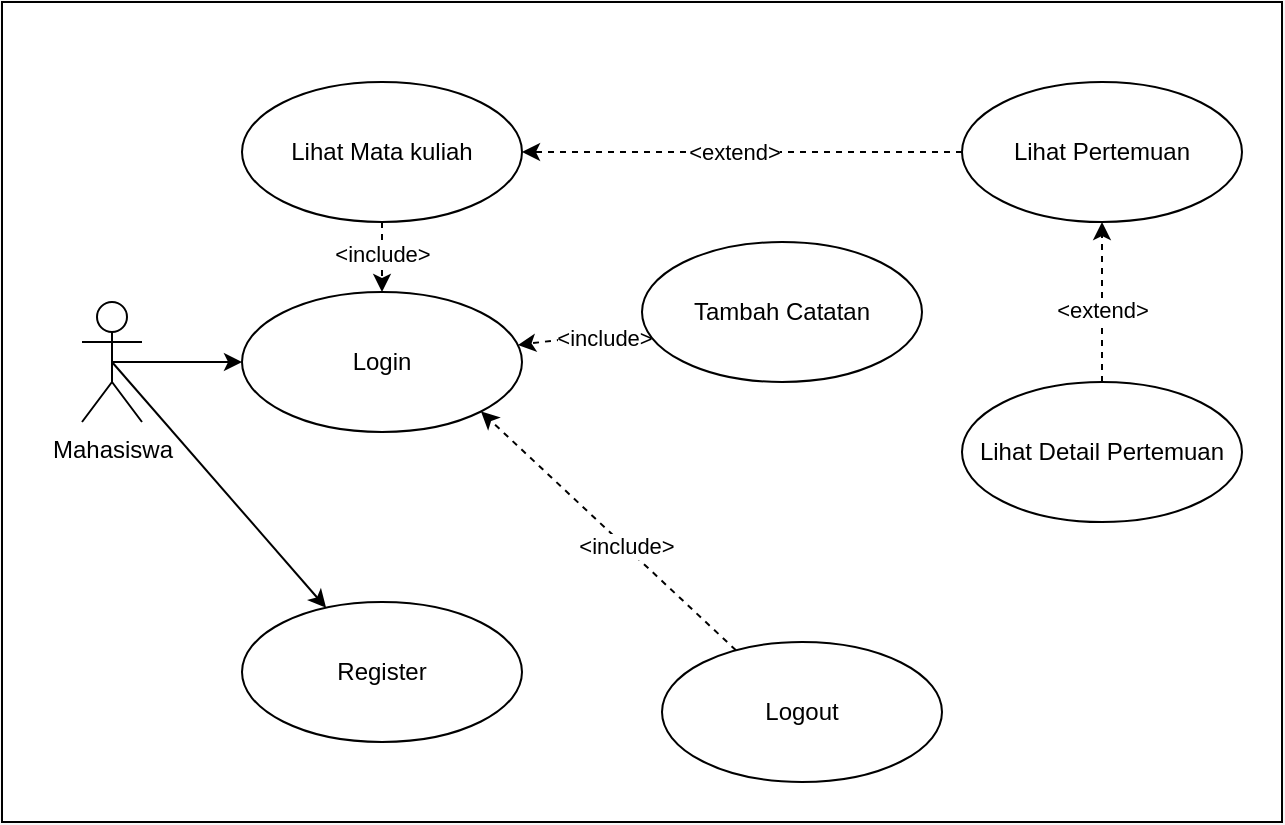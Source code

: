 <mxfile version="25.0.1">
  <diagram name="Page-1" id="HdFt2w_HRNV3p2Dpe-nq">
    <mxGraphModel dx="784" dy="449" grid="1" gridSize="10" guides="1" tooltips="1" connect="1" arrows="1" fold="1" page="1" pageScale="1" pageWidth="850" pageHeight="1100" background="#F7F7F7" math="0" shadow="0">
      <root>
        <mxCell id="0" />
        <mxCell id="1" parent="0" />
        <mxCell id="c-5d9vEyW5BsG5PWxmqG-3" value="" style="rounded=0;whiteSpace=wrap;html=1;" parent="1" vertex="1">
          <mxGeometry x="60" y="30" width="640" height="410" as="geometry" />
        </mxCell>
        <mxCell id="c-5d9vEyW5BsG5PWxmqG-13" style="rounded=0;orthogonalLoop=1;jettySize=auto;html=1;entryX=0;entryY=0.5;entryDx=0;entryDy=0;exitX=0.5;exitY=0.5;exitDx=0;exitDy=0;exitPerimeter=0;" parent="1" source="c-5d9vEyW5BsG5PWxmqG-1" target="c-5d9vEyW5BsG5PWxmqG-7" edge="1">
          <mxGeometry relative="1" as="geometry" />
        </mxCell>
        <mxCell id="c-5d9vEyW5BsG5PWxmqG-14" style="rounded=0;orthogonalLoop=1;jettySize=auto;html=1;exitX=0.5;exitY=0.5;exitDx=0;exitDy=0;exitPerimeter=0;" parent="1" source="c-5d9vEyW5BsG5PWxmqG-1" target="c-5d9vEyW5BsG5PWxmqG-9" edge="1">
          <mxGeometry relative="1" as="geometry" />
        </mxCell>
        <mxCell id="c-5d9vEyW5BsG5PWxmqG-1" value="Mahasiswa" style="shape=umlActor;verticalLabelPosition=bottom;verticalAlign=top;html=1;outlineConnect=0;" parent="1" vertex="1">
          <mxGeometry x="100" y="180" width="30" height="60" as="geometry" />
        </mxCell>
        <mxCell id="c-5d9vEyW5BsG5PWxmqG-7" value="Login" style="ellipse;whiteSpace=wrap;html=1;" parent="1" vertex="1">
          <mxGeometry x="180" y="175" width="140" height="70" as="geometry" />
        </mxCell>
        <mxCell id="c-5d9vEyW5BsG5PWxmqG-9" value="Register" style="ellipse;whiteSpace=wrap;html=1;" parent="1" vertex="1">
          <mxGeometry x="180" y="330" width="140" height="70" as="geometry" />
        </mxCell>
        <mxCell id="c-5d9vEyW5BsG5PWxmqG-16" style="rounded=0;orthogonalLoop=1;jettySize=auto;html=1;dashed=1;" parent="1" source="c-5d9vEyW5BsG5PWxmqG-10" target="c-5d9vEyW5BsG5PWxmqG-7" edge="1">
          <mxGeometry relative="1" as="geometry" />
        </mxCell>
        <mxCell id="c-5d9vEyW5BsG5PWxmqG-23" value="&amp;lt;include&amp;gt;" style="edgeLabel;html=1;align=center;verticalAlign=middle;resizable=0;points=[];" parent="c-5d9vEyW5BsG5PWxmqG-16" vertex="1" connectable="0">
          <mxGeometry x="-0.117" relative="1" as="geometry">
            <mxPoint as="offset" />
          </mxGeometry>
        </mxCell>
        <mxCell id="c-5d9vEyW5BsG5PWxmqG-10" value="Lihat Mata kuliah" style="ellipse;whiteSpace=wrap;html=1;" parent="1" vertex="1">
          <mxGeometry x="180" y="70" width="140" height="70" as="geometry" />
        </mxCell>
        <mxCell id="c-5d9vEyW5BsG5PWxmqG-17" style="rounded=0;orthogonalLoop=1;jettySize=auto;html=1;dashed=1;" parent="1" source="c-5d9vEyW5BsG5PWxmqG-11" target="c-5d9vEyW5BsG5PWxmqG-7" edge="1">
          <mxGeometry relative="1" as="geometry" />
        </mxCell>
        <mxCell id="c-5d9vEyW5BsG5PWxmqG-22" value="&amp;lt;include&amp;gt;" style="edgeLabel;html=1;align=center;verticalAlign=middle;resizable=0;points=[];" parent="c-5d9vEyW5BsG5PWxmqG-17" vertex="1" connectable="0">
          <mxGeometry x="0.057" relative="1" as="geometry">
            <mxPoint x="12" as="offset" />
          </mxGeometry>
        </mxCell>
        <mxCell id="c-5d9vEyW5BsG5PWxmqG-11" value="Tambah Catatan" style="ellipse;whiteSpace=wrap;html=1;" parent="1" vertex="1">
          <mxGeometry x="380" y="150" width="140" height="70" as="geometry" />
        </mxCell>
        <mxCell id="c-5d9vEyW5BsG5PWxmqG-20" style="rounded=0;orthogonalLoop=1;jettySize=auto;html=1;entryX=1;entryY=1;entryDx=0;entryDy=0;dashed=1;" parent="1" source="c-5d9vEyW5BsG5PWxmqG-19" target="c-5d9vEyW5BsG5PWxmqG-7" edge="1">
          <mxGeometry relative="1" as="geometry" />
        </mxCell>
        <mxCell id="c-5d9vEyW5BsG5PWxmqG-21" value="&amp;lt;include&amp;gt;" style="edgeLabel;html=1;align=center;verticalAlign=middle;resizable=0;points=[];" parent="c-5d9vEyW5BsG5PWxmqG-20" vertex="1" connectable="0">
          <mxGeometry x="-0.127" y="-1" relative="1" as="geometry">
            <mxPoint as="offset" />
          </mxGeometry>
        </mxCell>
        <mxCell id="c-5d9vEyW5BsG5PWxmqG-19" value="Logout" style="ellipse;whiteSpace=wrap;html=1;" parent="1" vertex="1">
          <mxGeometry x="390" y="350" width="140" height="70" as="geometry" />
        </mxCell>
        <mxCell id="c-5d9vEyW5BsG5PWxmqG-26" style="rounded=0;orthogonalLoop=1;jettySize=auto;html=1;dashed=1;" parent="1" source="c-5d9vEyW5BsG5PWxmqG-25" target="c-5d9vEyW5BsG5PWxmqG-10" edge="1">
          <mxGeometry relative="1" as="geometry" />
        </mxCell>
        <mxCell id="c-5d9vEyW5BsG5PWxmqG-27" value="&amp;lt;extend&amp;gt;" style="edgeLabel;html=1;align=center;verticalAlign=middle;resizable=0;points=[];" parent="c-5d9vEyW5BsG5PWxmqG-26" vertex="1" connectable="0">
          <mxGeometry x="0.039" relative="1" as="geometry">
            <mxPoint as="offset" />
          </mxGeometry>
        </mxCell>
        <mxCell id="c-5d9vEyW5BsG5PWxmqG-25" value="Lihat Pertemuan" style="ellipse;whiteSpace=wrap;html=1;" parent="1" vertex="1">
          <mxGeometry x="540" y="70" width="140" height="70" as="geometry" />
        </mxCell>
        <mxCell id="c-5d9vEyW5BsG5PWxmqG-29" style="rounded=0;orthogonalLoop=1;jettySize=auto;html=1;dashed=1;" parent="1" source="c-5d9vEyW5BsG5PWxmqG-28" target="c-5d9vEyW5BsG5PWxmqG-25" edge="1">
          <mxGeometry relative="1" as="geometry" />
        </mxCell>
        <mxCell id="c-5d9vEyW5BsG5PWxmqG-30" value="&amp;lt;extend&amp;gt;" style="edgeLabel;html=1;align=center;verticalAlign=middle;resizable=0;points=[];" parent="c-5d9vEyW5BsG5PWxmqG-29" vertex="1" connectable="0">
          <mxGeometry x="-0.099" relative="1" as="geometry">
            <mxPoint as="offset" />
          </mxGeometry>
        </mxCell>
        <mxCell id="c-5d9vEyW5BsG5PWxmqG-28" value="Lihat Detail Pertemuan" style="ellipse;whiteSpace=wrap;html=1;" parent="1" vertex="1">
          <mxGeometry x="540" y="220" width="140" height="70" as="geometry" />
        </mxCell>
      </root>
    </mxGraphModel>
  </diagram>
</mxfile>
